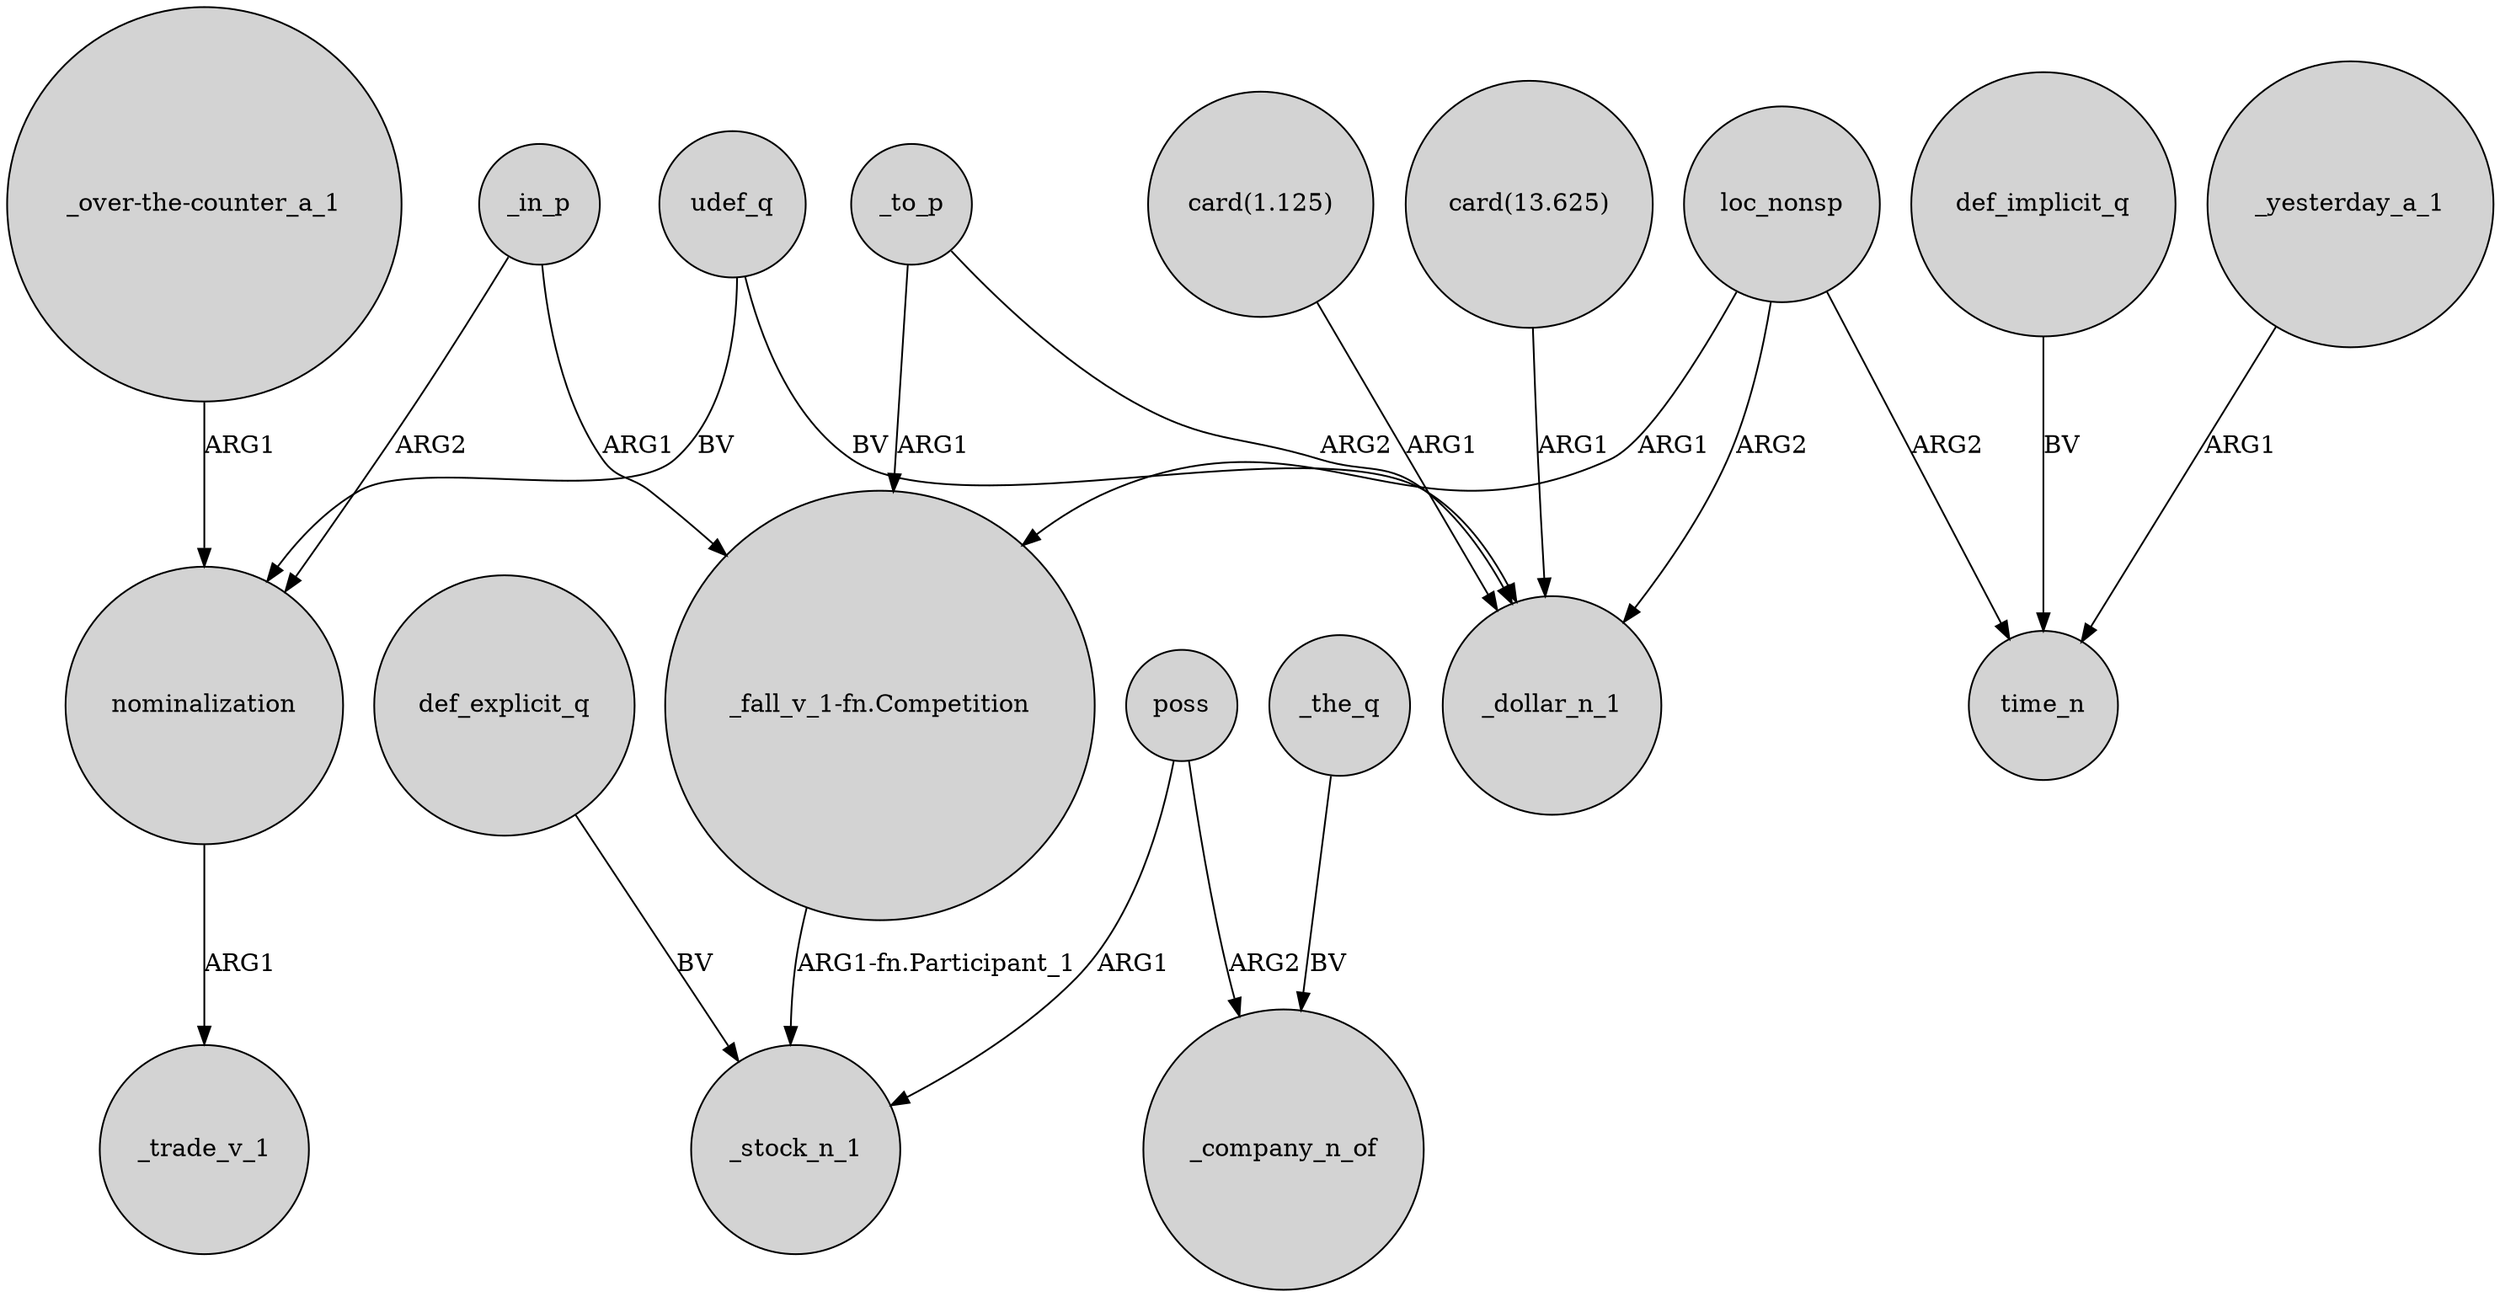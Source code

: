 digraph {
	node [shape=circle style=filled]
	_to_p -> "_fall_v_1-fn.Competition" [label=ARG1]
	_in_p -> "_fall_v_1-fn.Competition" [label=ARG1]
	loc_nonsp -> _dollar_n_1 [label=ARG2]
	"card(1.125)" -> _dollar_n_1 [label=ARG1]
	"_over-the-counter_a_1" -> nominalization [label=ARG1]
	loc_nonsp -> "_fall_v_1-fn.Competition" [label=ARG1]
	udef_q -> nominalization [label=BV]
	def_explicit_q -> _stock_n_1 [label=BV]
	_yesterday_a_1 -> time_n [label=ARG1]
	_to_p -> _dollar_n_1 [label=ARG2]
	poss -> _company_n_of [label=ARG2]
	"card(13.625)" -> _dollar_n_1 [label=ARG1]
	poss -> _stock_n_1 [label=ARG1]
	udef_q -> _dollar_n_1 [label=BV]
	"_fall_v_1-fn.Competition" -> _stock_n_1 [label="ARG1-fn.Participant_1"]
	loc_nonsp -> time_n [label=ARG2]
	_in_p -> nominalization [label=ARG2]
	_the_q -> _company_n_of [label=BV]
	def_implicit_q -> time_n [label=BV]
	nominalization -> _trade_v_1 [label=ARG1]
}
